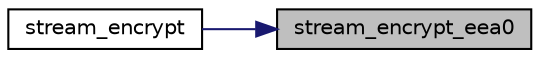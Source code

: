 digraph "stream_encrypt_eea0"
{
 // LATEX_PDF_SIZE
  edge [fontname="Helvetica",fontsize="10",labelfontname="Helvetica",labelfontsize="10"];
  node [fontname="Helvetica",fontsize="10",shape=record];
  rankdir="RL";
  Node1 [label="stream_encrypt_eea0",height=0.2,width=0.4,color="black", fillcolor="grey75", style="filled", fontcolor="black",tooltip=" "];
  Node1 -> Node2 [dir="back",color="midnightblue",fontsize="10",style="solid",fontname="Helvetica"];
  Node2 [label="stream_encrypt",height=0.2,width=0.4,color="black", fillcolor="white", style="filled",URL="$osa__stream__eea_8c.html#acf80289e97a7380fadeccee4ac3c12b1",tooltip="Encrypt/Decrypt a block of data based on the provided algorithm."];
}
